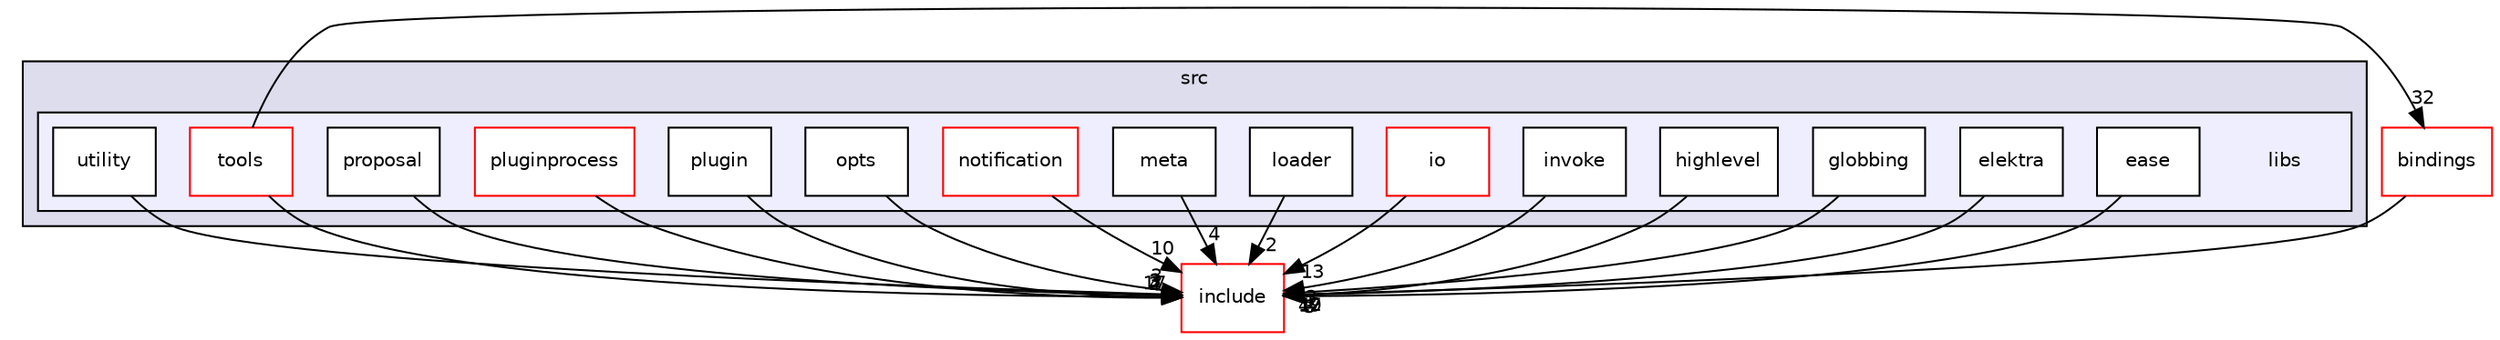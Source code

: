 digraph "libs" {
  compound=true
  node [ fontsize="10", fontname="Helvetica"];
  edge [ labelfontsize="10", labelfontname="Helvetica"];
  subgraph clusterdir_68267d1309a1af8e8297ef4c3efbcdba {
    graph [ bgcolor="#ddddee", pencolor="black", label="src" fontname="Helvetica", fontsize="10", URL="dir_68267d1309a1af8e8297ef4c3efbcdba.html"]
  subgraph clusterdir_87a455bccb09a92130c26a11a880c98a {
    graph [ bgcolor="#eeeeff", pencolor="black", label="" URL="dir_87a455bccb09a92130c26a11a880c98a.html"];
    dir_87a455bccb09a92130c26a11a880c98a [shape=plaintext label="libs"];
    dir_2344e29ee736e4363a0aae8af5b84cd8 [shape=box label="ease" color="black" fillcolor="white" style="filled" URL="dir_2344e29ee736e4363a0aae8af5b84cd8.html"];
    dir_e0dd646c39a393cc8e6d3e5e227334a6 [shape=box label="elektra" color="black" fillcolor="white" style="filled" URL="dir_e0dd646c39a393cc8e6d3e5e227334a6.html"];
    dir_d985d2ec8092f968c8b30c1781b54fd4 [shape=box label="globbing" color="black" fillcolor="white" style="filled" URL="dir_d985d2ec8092f968c8b30c1781b54fd4.html"];
    dir_de0c12191b988f5ae0ee193bcd871f03 [shape=box label="highlevel" color="black" fillcolor="white" style="filled" URL="dir_de0c12191b988f5ae0ee193bcd871f03.html"];
    dir_6d363a22b7898af9cbc7afc500a80959 [shape=box label="invoke" color="black" fillcolor="white" style="filled" URL="dir_6d363a22b7898af9cbc7afc500a80959.html"];
    dir_81c5f602880d8a0ec7ac71eab87b0816 [shape=box label="io" color="red" fillcolor="white" style="filled" URL="dir_81c5f602880d8a0ec7ac71eab87b0816.html"];
    dir_4dddacba5ff73689d9815740528dfc30 [shape=box label="loader" color="black" fillcolor="white" style="filled" URL="dir_4dddacba5ff73689d9815740528dfc30.html"];
    dir_4bdcff9e69ba7c2686769ebca9f23052 [shape=box label="meta" color="black" fillcolor="white" style="filled" URL="dir_4bdcff9e69ba7c2686769ebca9f23052.html"];
    dir_a9b84b91dc124b7bd1ef2118e83f8a03 [shape=box label="notification" color="red" fillcolor="white" style="filled" URL="dir_a9b84b91dc124b7bd1ef2118e83f8a03.html"];
    dir_6ff6b25be14b1cc3cfa7d7cd99c468a2 [shape=box label="opts" color="black" fillcolor="white" style="filled" URL="dir_6ff6b25be14b1cc3cfa7d7cd99c468a2.html"];
    dir_465b340bf39a66e34e4d29686b3fb216 [shape=box label="plugin" color="black" fillcolor="white" style="filled" URL="dir_465b340bf39a66e34e4d29686b3fb216.html"];
    dir_50ba3f1b5541e9cc2f26972d95766272 [shape=box label="pluginprocess" color="red" fillcolor="white" style="filled" URL="dir_50ba3f1b5541e9cc2f26972d95766272.html"];
    dir_cc670bf538c42610b68470f0d7818d35 [shape=box label="proposal" color="black" fillcolor="white" style="filled" URL="dir_cc670bf538c42610b68470f0d7818d35.html"];
    dir_89fa086523ca714548e7966bf1a47b6b [shape=box label="tools" color="red" fillcolor="white" style="filled" URL="dir_89fa086523ca714548e7966bf1a47b6b.html"];
    dir_a1e3b43adfe5cbc7e7f377e58f53438d [shape=box label="utility" color="black" fillcolor="white" style="filled" URL="dir_a1e3b43adfe5cbc7e7f377e58f53438d.html"];
  }
  }
  dir_b0856f6b0d80ccb263b2f415c91f9e17 [shape=box label="include" fillcolor="white" style="filled" color="red" URL="dir_b0856f6b0d80ccb263b2f415c91f9e17.html"];
  dir_ea91a2a72b7cbbf988d2bd2cd1d23e49 [shape=box label="bindings" fillcolor="white" style="filled" color="red" URL="dir_ea91a2a72b7cbbf988d2bd2cd1d23e49.html"];
  dir_2344e29ee736e4363a0aae8af5b84cd8->dir_b0856f6b0d80ccb263b2f415c91f9e17 [headlabel="3", labeldistance=1.5 headhref="dir_000010_000024.html"];
  dir_d985d2ec8092f968c8b30c1781b54fd4->dir_b0856f6b0d80ccb263b2f415c91f9e17 [headlabel="1", labeldistance=1.5 headhref="dir_000039_000024.html"];
  dir_cc670bf538c42610b68470f0d7818d35->dir_b0856f6b0d80ccb263b2f415c91f9e17 [headlabel="3", labeldistance=1.5 headhref="dir_000053_000024.html"];
  dir_6d363a22b7898af9cbc7afc500a80959->dir_b0856f6b0d80ccb263b2f415c91f9e17 [headlabel="3", labeldistance=1.5 headhref="dir_000040_000024.html"];
  dir_a1e3b43adfe5cbc7e7f377e58f53438d->dir_b0856f6b0d80ccb263b2f415c91f9e17 [headlabel="3", labeldistance=1.5 headhref="dir_000058_000024.html"];
  dir_de0c12191b988f5ae0ee193bcd871f03->dir_b0856f6b0d80ccb263b2f415c91f9e17 [headlabel="19", labeldistance=1.5 headhref="dir_000038_000024.html"];
  dir_50ba3f1b5541e9cc2f26972d95766272->dir_b0856f6b0d80ccb263b2f415c91f9e17 [headlabel="4", labeldistance=1.5 headhref="dir_000052_000024.html"];
  dir_e0dd646c39a393cc8e6d3e5e227334a6->dir_b0856f6b0d80ccb263b2f415c91f9e17 [headlabel="47", labeldistance=1.5 headhref="dir_000016_000024.html"];
  dir_6ff6b25be14b1cc3cfa7d7cd99c468a2->dir_b0856f6b0d80ccb263b2f415c91f9e17 [headlabel="3", labeldistance=1.5 headhref="dir_000050_000024.html"];
  dir_a9b84b91dc124b7bd1ef2118e83f8a03->dir_b0856f6b0d80ccb263b2f415c91f9e17 [headlabel="10", labeldistance=1.5 headhref="dir_000049_000024.html"];
  dir_81c5f602880d8a0ec7ac71eab87b0816->dir_b0856f6b0d80ccb263b2f415c91f9e17 [headlabel="13", labeldistance=1.5 headhref="dir_000026_000024.html"];
  dir_89fa086523ca714548e7966bf1a47b6b->dir_b0856f6b0d80ccb263b2f415c91f9e17 [headlabel="17", labeldistance=1.5 headhref="dir_000011_000024.html"];
  dir_89fa086523ca714548e7966bf1a47b6b->dir_ea91a2a72b7cbbf988d2bd2cd1d23e49 [headlabel="32", labeldistance=1.5 headhref="dir_000011_000001.html"];
  dir_ea91a2a72b7cbbf988d2bd2cd1d23e49->dir_b0856f6b0d80ccb263b2f415c91f9e17 [headlabel="12", labeldistance=1.5 headhref="dir_000001_000024.html"];
  dir_4dddacba5ff73689d9815740528dfc30->dir_b0856f6b0d80ccb263b2f415c91f9e17 [headlabel="2", labeldistance=1.5 headhref="dir_000031_000024.html"];
  dir_4bdcff9e69ba7c2686769ebca9f23052->dir_b0856f6b0d80ccb263b2f415c91f9e17 [headlabel="4", labeldistance=1.5 headhref="dir_000048_000024.html"];
  dir_465b340bf39a66e34e4d29686b3fb216->dir_b0856f6b0d80ccb263b2f415c91f9e17 [headlabel="2", labeldistance=1.5 headhref="dir_000051_000024.html"];
}
